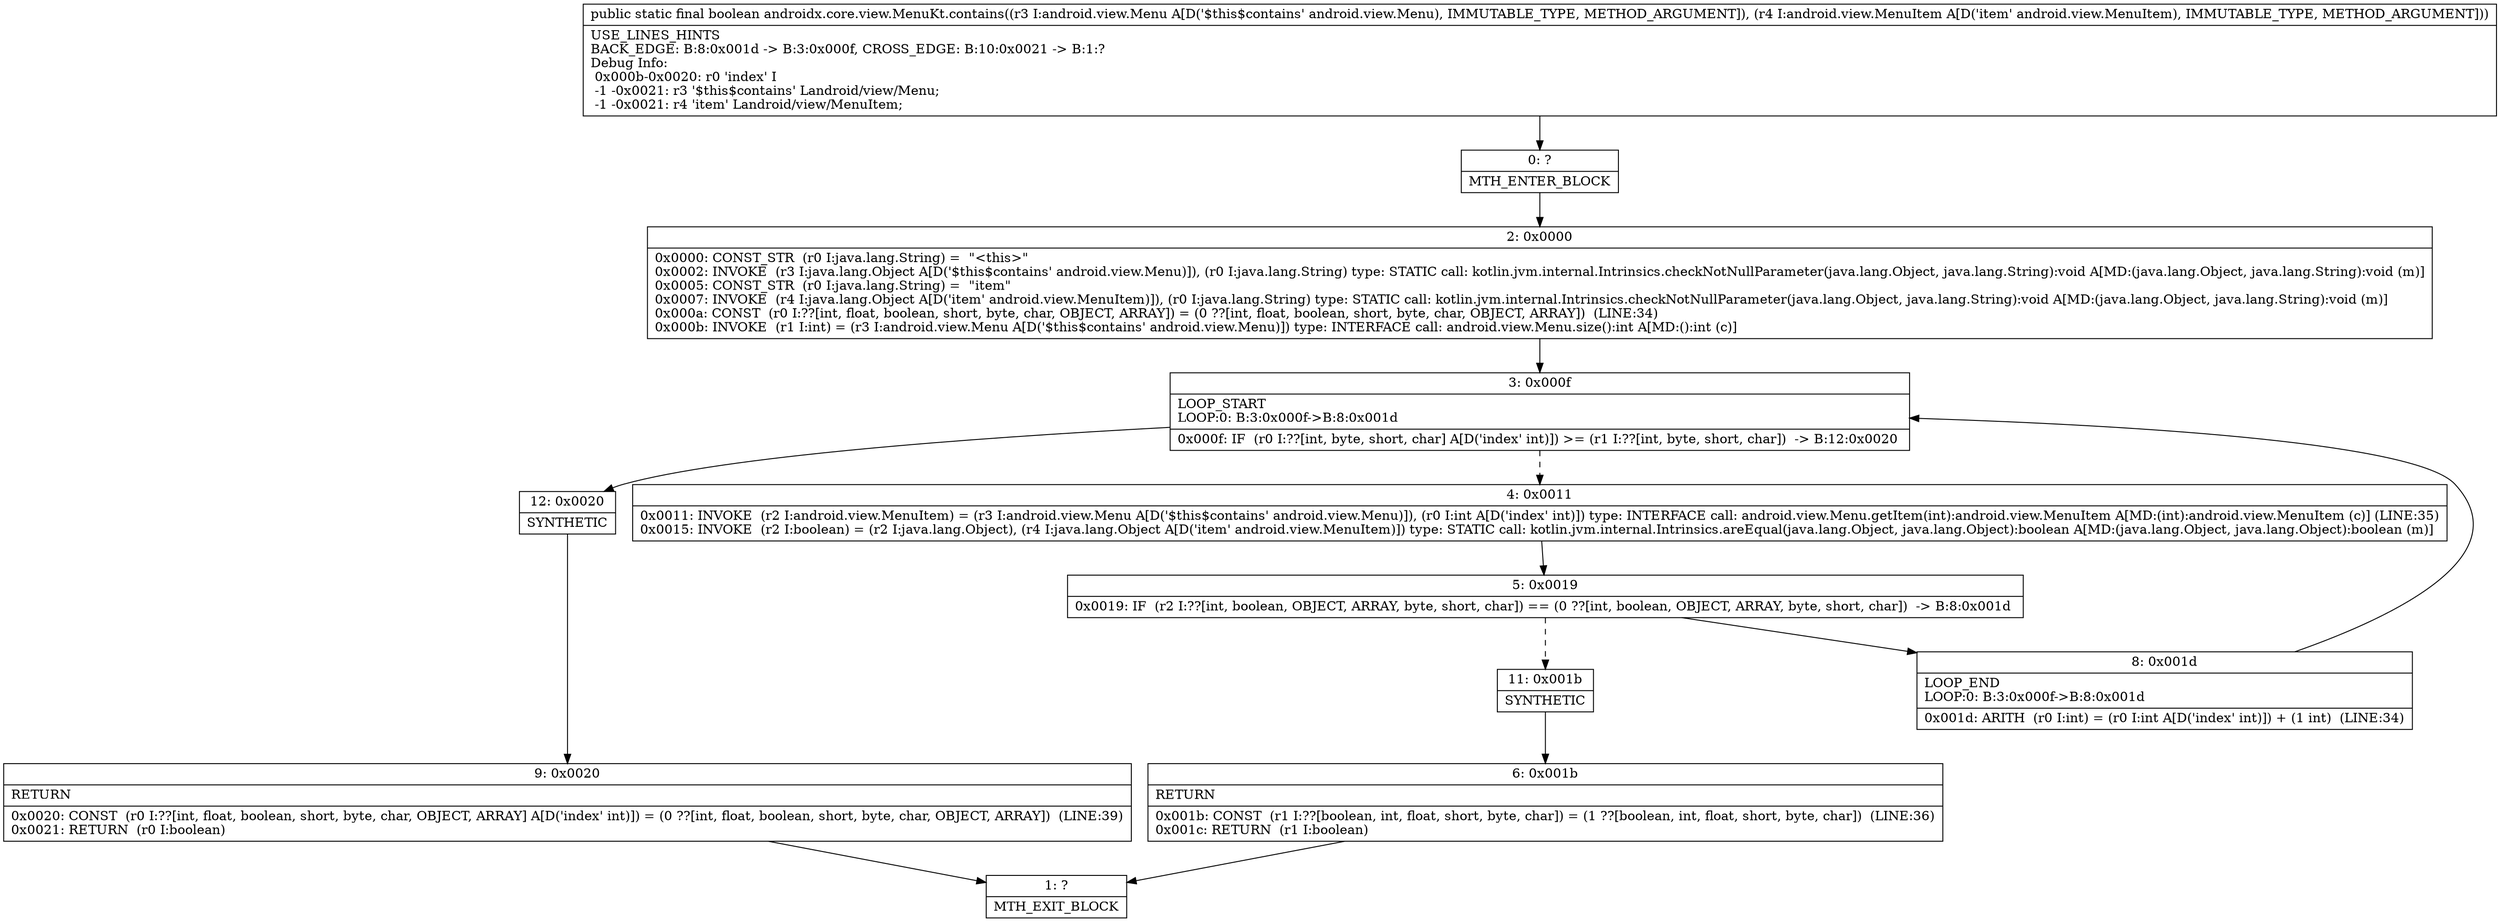 digraph "CFG forandroidx.core.view.MenuKt.contains(Landroid\/view\/Menu;Landroid\/view\/MenuItem;)Z" {
Node_0 [shape=record,label="{0\:\ ?|MTH_ENTER_BLOCK\l}"];
Node_2 [shape=record,label="{2\:\ 0x0000|0x0000: CONST_STR  (r0 I:java.lang.String) =  \"\<this\>\" \l0x0002: INVOKE  (r3 I:java.lang.Object A[D('$this$contains' android.view.Menu)]), (r0 I:java.lang.String) type: STATIC call: kotlin.jvm.internal.Intrinsics.checkNotNullParameter(java.lang.Object, java.lang.String):void A[MD:(java.lang.Object, java.lang.String):void (m)]\l0x0005: CONST_STR  (r0 I:java.lang.String) =  \"item\" \l0x0007: INVOKE  (r4 I:java.lang.Object A[D('item' android.view.MenuItem)]), (r0 I:java.lang.String) type: STATIC call: kotlin.jvm.internal.Intrinsics.checkNotNullParameter(java.lang.Object, java.lang.String):void A[MD:(java.lang.Object, java.lang.String):void (m)]\l0x000a: CONST  (r0 I:??[int, float, boolean, short, byte, char, OBJECT, ARRAY]) = (0 ??[int, float, boolean, short, byte, char, OBJECT, ARRAY])  (LINE:34)\l0x000b: INVOKE  (r1 I:int) = (r3 I:android.view.Menu A[D('$this$contains' android.view.Menu)]) type: INTERFACE call: android.view.Menu.size():int A[MD:():int (c)]\l}"];
Node_3 [shape=record,label="{3\:\ 0x000f|LOOP_START\lLOOP:0: B:3:0x000f\-\>B:8:0x001d\l|0x000f: IF  (r0 I:??[int, byte, short, char] A[D('index' int)]) \>= (r1 I:??[int, byte, short, char])  \-\> B:12:0x0020 \l}"];
Node_4 [shape=record,label="{4\:\ 0x0011|0x0011: INVOKE  (r2 I:android.view.MenuItem) = (r3 I:android.view.Menu A[D('$this$contains' android.view.Menu)]), (r0 I:int A[D('index' int)]) type: INTERFACE call: android.view.Menu.getItem(int):android.view.MenuItem A[MD:(int):android.view.MenuItem (c)] (LINE:35)\l0x0015: INVOKE  (r2 I:boolean) = (r2 I:java.lang.Object), (r4 I:java.lang.Object A[D('item' android.view.MenuItem)]) type: STATIC call: kotlin.jvm.internal.Intrinsics.areEqual(java.lang.Object, java.lang.Object):boolean A[MD:(java.lang.Object, java.lang.Object):boolean (m)]\l}"];
Node_5 [shape=record,label="{5\:\ 0x0019|0x0019: IF  (r2 I:??[int, boolean, OBJECT, ARRAY, byte, short, char]) == (0 ??[int, boolean, OBJECT, ARRAY, byte, short, char])  \-\> B:8:0x001d \l}"];
Node_8 [shape=record,label="{8\:\ 0x001d|LOOP_END\lLOOP:0: B:3:0x000f\-\>B:8:0x001d\l|0x001d: ARITH  (r0 I:int) = (r0 I:int A[D('index' int)]) + (1 int)  (LINE:34)\l}"];
Node_11 [shape=record,label="{11\:\ 0x001b|SYNTHETIC\l}"];
Node_6 [shape=record,label="{6\:\ 0x001b|RETURN\l|0x001b: CONST  (r1 I:??[boolean, int, float, short, byte, char]) = (1 ??[boolean, int, float, short, byte, char])  (LINE:36)\l0x001c: RETURN  (r1 I:boolean) \l}"];
Node_1 [shape=record,label="{1\:\ ?|MTH_EXIT_BLOCK\l}"];
Node_12 [shape=record,label="{12\:\ 0x0020|SYNTHETIC\l}"];
Node_9 [shape=record,label="{9\:\ 0x0020|RETURN\l|0x0020: CONST  (r0 I:??[int, float, boolean, short, byte, char, OBJECT, ARRAY] A[D('index' int)]) = (0 ??[int, float, boolean, short, byte, char, OBJECT, ARRAY])  (LINE:39)\l0x0021: RETURN  (r0 I:boolean) \l}"];
MethodNode[shape=record,label="{public static final boolean androidx.core.view.MenuKt.contains((r3 I:android.view.Menu A[D('$this$contains' android.view.Menu), IMMUTABLE_TYPE, METHOD_ARGUMENT]), (r4 I:android.view.MenuItem A[D('item' android.view.MenuItem), IMMUTABLE_TYPE, METHOD_ARGUMENT]))  | USE_LINES_HINTS\lBACK_EDGE: B:8:0x001d \-\> B:3:0x000f, CROSS_EDGE: B:10:0x0021 \-\> B:1:?\lDebug Info:\l  0x000b\-0x0020: r0 'index' I\l  \-1 \-0x0021: r3 '$this$contains' Landroid\/view\/Menu;\l  \-1 \-0x0021: r4 'item' Landroid\/view\/MenuItem;\l}"];
MethodNode -> Node_0;Node_0 -> Node_2;
Node_2 -> Node_3;
Node_3 -> Node_4[style=dashed];
Node_3 -> Node_12;
Node_4 -> Node_5;
Node_5 -> Node_8;
Node_5 -> Node_11[style=dashed];
Node_8 -> Node_3;
Node_11 -> Node_6;
Node_6 -> Node_1;
Node_12 -> Node_9;
Node_9 -> Node_1;
}


